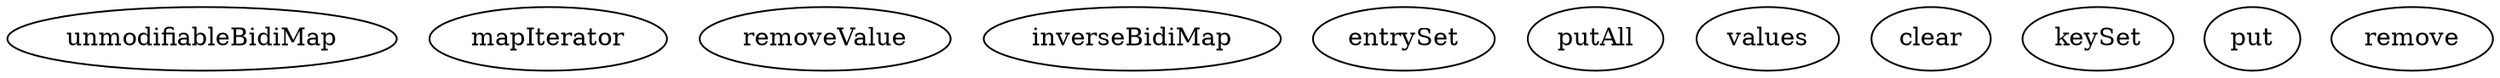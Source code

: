 digraph G {
unmodifiableBidiMap;
mapIterator;
removeValue;
inverseBidiMap;
entrySet;
putAll;
values;
clear;
keySet;
put;
remove;
}